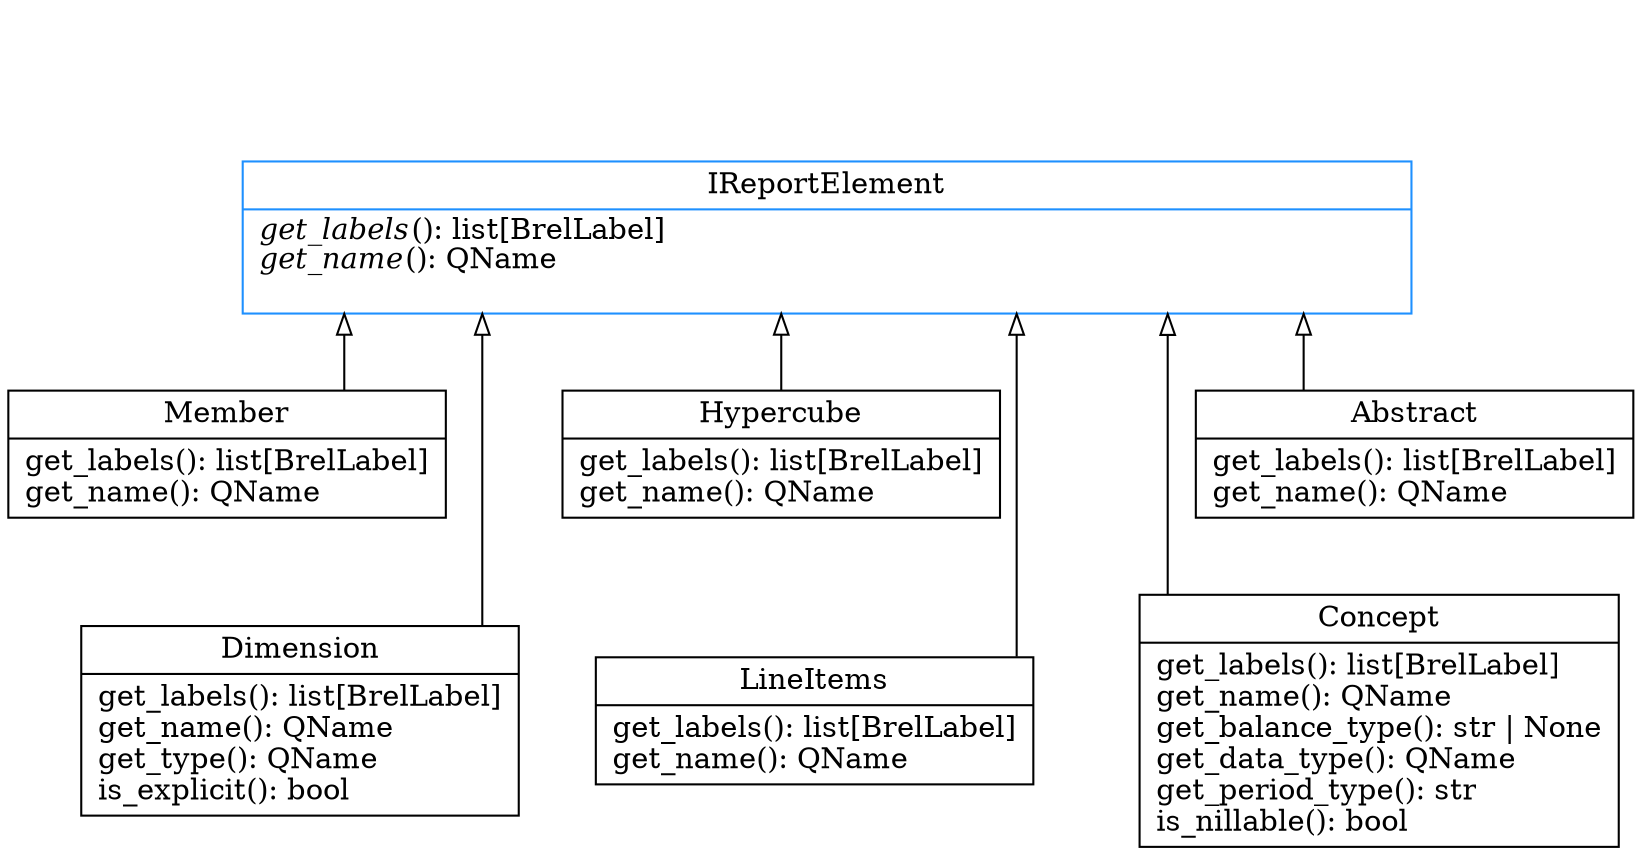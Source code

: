 digraph "classes_brel_reoprt_elements" {
rankdir=BT
charset="utf-8"
splines="ortho"

// Nodes
"brel.reportelements.abstract.Abstract" [color="black", fontcolor="black", label=<{
Abstract
|
get_labels(): list[BrelLabel]<br ALIGN="LEFT"/>
get_name(): QName<br ALIGN="LEFT"/>
}>, shape="record", style="solid"];

"brel.reportelements.concept.Concept" [color="black", fontcolor="black", label=<{
Concept
|
get_labels(): list[BrelLabel]<br ALIGN="LEFT"/>
get_name(): QName<br ALIGN="LEFT"/>
get_balance_type(): str \| None<br ALIGN="LEFT"/>
get_data_type(): QName<br ALIGN="LEFT"/>
get_period_type(): str<br ALIGN="LEFT"/>
is_nillable(): bool<br ALIGN="LEFT"/>
}>, shape="record", style="solid"];

"brel.reportelements.dimension.Dimension" [color="black", fontcolor="black", label=<{
Dimension
|
get_labels(): list[BrelLabel]<br ALIGN="LEFT"/>
get_name(): QName<br ALIGN="LEFT"/>
get_type(): QName<br ALIGN="LEFT"/>
is_explicit(): bool<br ALIGN="LEFT"/>
}>, shape="record", style="solid"];

"brel.reportelements.hypercube.Hypercube" [color="black", fontcolor="black", label=<{
Hypercube
|
get_labels(): list[BrelLabel]<br ALIGN="LEFT"/>
get_name(): QName<br ALIGN="LEFT"/>
}>, shape="record", style="solid"];

"brel.reportelements.i_report_element.IReportElement" [color="dodgerblue", fontcolor="black", label=<{
IReportElement
|
<I>get_labels</I>(): list[BrelLabel]<br ALIGN="LEFT"/>
<I>get_name</I>(): QName<br ALIGN="LEFT"/>
                                                                                                                          
}>, shape="record", style="solid"];

"brel.reportelements.lineitems.LineItems" [color="black", fontcolor="black", label=<{
LineItems
|
get_labels(): list[BrelLabel]<br ALIGN="LEFT"/>
get_name(): QName<br ALIGN="LEFT"/>
}>, shape="record", style="solid"];

"brel.reportelements.member.Member" [color="black", fontcolor="black", label=<{
Member
|
get_labels(): list[BrelLabel]<br ALIGN="LEFT"/>
get_name(): QName<br ALIGN="LEFT"/>
}>, shape="record", style="solid"];

"dummy" [color="white", fontcolor="white", shape="record", style="invis" label=""];

// Edges
"brel.reportelements.abstract.Abstract" -> "brel.reportelements.i_report_element.IReportElement" [arrowhead="empty", arrowtail="none"];
"brel.reportelements.concept.Concept" -> "brel.reportelements.i_report_element.IReportElement" [arrowhead="empty", arrowtail="none"];
"brel.reportelements.dimension.Dimension" -> "brel.reportelements.i_report_element.IReportElement" [arrowhead="empty", arrowtail="none"];
"brel.reportelements.hypercube.Hypercube" -> "brel.reportelements.i_report_element.IReportElement" [arrowhead="empty", arrowtail="none"];
"brel.reportelements.lineitems.LineItems" -> "brel.reportelements.i_report_element.IReportElement" [arrowhead="empty", arrowtail="none"];
"brel.reportelements.member.Member" -> "brel.reportelements.i_report_element.IReportElement" [arrowhead="empty", arrowtail="none"];

// Invisible Edges to make the arrangement nicer
// dummy -> abstract
"brel.reportelements.abstract.Abstract" -> "dummy" [arrowhead="empty", arrowtail="none", style="invis"];
// dummy -> ireportelement
"brel.reportelements.i_report_element.IReportElement" -> "dummy" [arrowhead="empty", arrowtail="none", style="invis"];
// dummy -> member
"brel.reportelements.member.Member" -> "dummy" [arrowhead="empty", arrowtail="none", style="invis"];

// member -> dimension
"brel.reportelements.dimension.Dimension" -> "brel.reportelements.member.Member" [arrowhead="empty", arrowtail="none", style="invis"];

// abstract -> concept
"brel.reportelements.concept.Concept" -> "brel.reportelements.abstract.Abstract" [arrowhead="empty", arrowtail="none", style="invis"];

// hypercube -> lineitems
"brel.reportelements.lineitems.LineItems" -> "brel.reportelements.hypercube.Hypercube" [arrowhead="empty", arrowtail="none", style="invis"];

}
